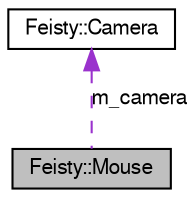digraph G
{
  edge [fontname="FreeSans",fontsize="10",labelfontname="FreeSans",labelfontsize="10"];
  node [fontname="FreeSans",fontsize="10",shape=record];
  Node1 [label="Feisty::Mouse",height=0.2,width=0.4,color="black", fillcolor="grey75", style="filled" fontcolor="black"];
  Node2 -> Node1 [dir=back,color="darkorchid3",fontsize="10",style="dashed",label="m_camera",fontname="FreeSans"];
  Node2 [label="Feisty::Camera",height=0.2,width=0.4,color="black", fillcolor="white", style="filled",URL="$class_feisty_1_1_camera.html"];
}
